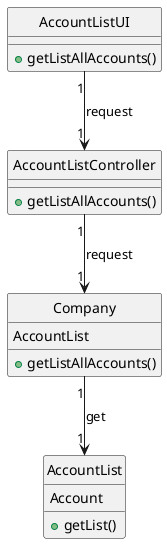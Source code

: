 @startuml

class "AccountListUI"{
+getListAllAccounts()
}
class "AccountListController" {

+getListAllAccounts()
}
class "Company"{
AccountList
+getListAllAccounts()
}
class AccountList{
Account
+getList()
}
"AccountListUI" "1" --> "1" "AccountListController":request
"AccountListController" "1" --> "1" "Company":request
"Company" "1" --> "1" "AccountList":get
hide "AccountListUI" circle
hide "AccountList" circle
hide "AccountListController" circle
hide "Company" circle

@enduml